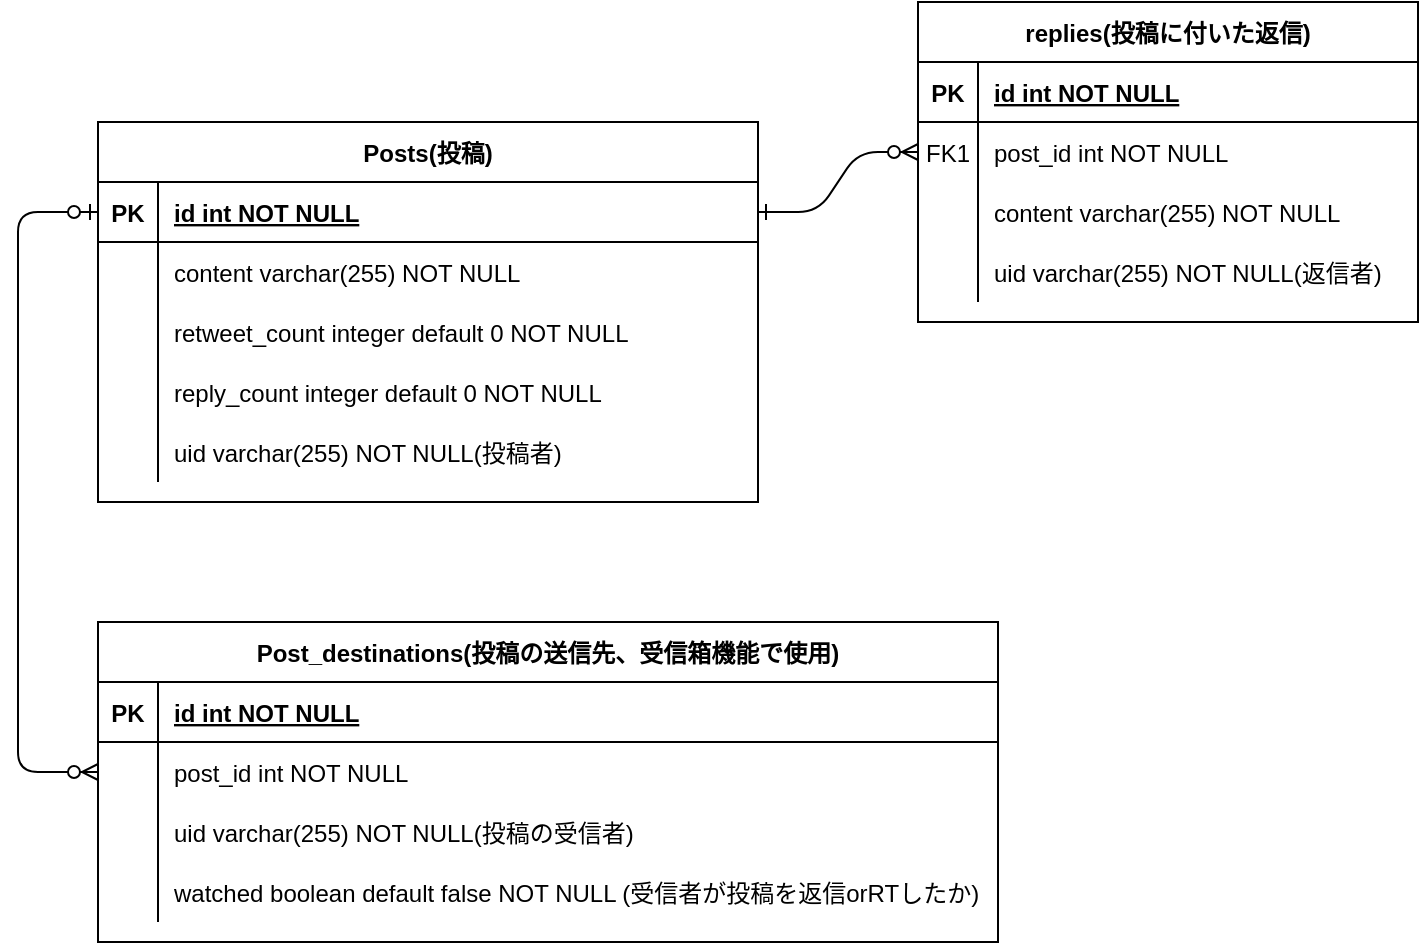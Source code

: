 <mxfile version="14.8.4" type="github">
  <diagram id="R2lEEEUBdFMjLlhIrx00" name="Page-1">
    <mxGraphModel dx="946" dy="614" grid="1" gridSize="10" guides="1" tooltips="1" connect="1" arrows="1" fold="1" page="1" pageScale="1" pageWidth="850" pageHeight="1100" math="0" shadow="0" extFonts="Permanent Marker^https://fonts.googleapis.com/css?family=Permanent+Marker">
      <root>
        <mxCell id="0" />
        <mxCell id="1" parent="0" />
        <mxCell id="C-vyLk0tnHw3VtMMgP7b-1" value="" style="edgeStyle=entityRelationEdgeStyle;endArrow=ERzeroToMany;startArrow=ERone;endFill=1;startFill=0;" parent="1" source="C-vyLk0tnHw3VtMMgP7b-24" target="C-vyLk0tnHw3VtMMgP7b-6" edge="1">
          <mxGeometry width="100" height="100" relative="1" as="geometry">
            <mxPoint x="340" y="720" as="sourcePoint" />
            <mxPoint x="440" y="620" as="targetPoint" />
          </mxGeometry>
        </mxCell>
        <mxCell id="C-vyLk0tnHw3VtMMgP7b-2" value="replies(投稿に付いた返信)" style="shape=table;startSize=30;container=1;collapsible=1;childLayout=tableLayout;fixedRows=1;rowLines=0;fontStyle=1;align=center;resizeLast=1;" parent="1" vertex="1">
          <mxGeometry x="510" y="110" width="250" height="160" as="geometry" />
        </mxCell>
        <mxCell id="C-vyLk0tnHw3VtMMgP7b-3" value="" style="shape=partialRectangle;collapsible=0;dropTarget=0;pointerEvents=0;fillColor=none;points=[[0,0.5],[1,0.5]];portConstraint=eastwest;top=0;left=0;right=0;bottom=1;" parent="C-vyLk0tnHw3VtMMgP7b-2" vertex="1">
          <mxGeometry y="30" width="250" height="30" as="geometry" />
        </mxCell>
        <mxCell id="C-vyLk0tnHw3VtMMgP7b-4" value="PK" style="shape=partialRectangle;overflow=hidden;connectable=0;fillColor=none;top=0;left=0;bottom=0;right=0;fontStyle=1;" parent="C-vyLk0tnHw3VtMMgP7b-3" vertex="1">
          <mxGeometry width="30" height="30" as="geometry" />
        </mxCell>
        <mxCell id="C-vyLk0tnHw3VtMMgP7b-5" value="id int NOT NULL" style="shape=partialRectangle;overflow=hidden;connectable=0;fillColor=none;top=0;left=0;bottom=0;right=0;align=left;spacingLeft=6;fontStyle=5;" parent="C-vyLk0tnHw3VtMMgP7b-3" vertex="1">
          <mxGeometry x="30" width="220" height="30" as="geometry" />
        </mxCell>
        <mxCell id="C-vyLk0tnHw3VtMMgP7b-6" value="" style="shape=partialRectangle;collapsible=0;dropTarget=0;pointerEvents=0;fillColor=none;points=[[0,0.5],[1,0.5]];portConstraint=eastwest;top=0;left=0;right=0;bottom=0;" parent="C-vyLk0tnHw3VtMMgP7b-2" vertex="1">
          <mxGeometry y="60" width="250" height="30" as="geometry" />
        </mxCell>
        <mxCell id="C-vyLk0tnHw3VtMMgP7b-7" value="FK1" style="shape=partialRectangle;overflow=hidden;connectable=0;fillColor=none;top=0;left=0;bottom=0;right=0;" parent="C-vyLk0tnHw3VtMMgP7b-6" vertex="1">
          <mxGeometry width="30" height="30" as="geometry" />
        </mxCell>
        <mxCell id="C-vyLk0tnHw3VtMMgP7b-8" value="post_id int NOT NULL" style="shape=partialRectangle;overflow=hidden;connectable=0;fillColor=none;top=0;left=0;bottom=0;right=0;align=left;spacingLeft=6;" parent="C-vyLk0tnHw3VtMMgP7b-6" vertex="1">
          <mxGeometry x="30" width="220" height="30" as="geometry" />
        </mxCell>
        <mxCell id="C-vyLk0tnHw3VtMMgP7b-9" value="" style="shape=partialRectangle;collapsible=0;dropTarget=0;pointerEvents=0;fillColor=none;points=[[0,0.5],[1,0.5]];portConstraint=eastwest;top=0;left=0;right=0;bottom=0;" parent="C-vyLk0tnHw3VtMMgP7b-2" vertex="1">
          <mxGeometry y="90" width="250" height="30" as="geometry" />
        </mxCell>
        <mxCell id="C-vyLk0tnHw3VtMMgP7b-10" value="" style="shape=partialRectangle;overflow=hidden;connectable=0;fillColor=none;top=0;left=0;bottom=0;right=0;" parent="C-vyLk0tnHw3VtMMgP7b-9" vertex="1">
          <mxGeometry width="30" height="30" as="geometry" />
        </mxCell>
        <mxCell id="C-vyLk0tnHw3VtMMgP7b-11" value="content varchar(255) NOT NULL" style="shape=partialRectangle;overflow=hidden;connectable=0;fillColor=none;top=0;left=0;bottom=0;right=0;align=left;spacingLeft=6;" parent="C-vyLk0tnHw3VtMMgP7b-9" vertex="1">
          <mxGeometry x="30" width="220" height="30" as="geometry" />
        </mxCell>
        <mxCell id="cN6JpvLQtb9BQXOCzVJO-21" style="shape=partialRectangle;collapsible=0;dropTarget=0;pointerEvents=0;fillColor=none;points=[[0,0.5],[1,0.5]];portConstraint=eastwest;top=0;left=0;right=0;bottom=0;" vertex="1" parent="C-vyLk0tnHw3VtMMgP7b-2">
          <mxGeometry y="120" width="250" height="30" as="geometry" />
        </mxCell>
        <mxCell id="cN6JpvLQtb9BQXOCzVJO-22" style="shape=partialRectangle;overflow=hidden;connectable=0;fillColor=none;top=0;left=0;bottom=0;right=0;" vertex="1" parent="cN6JpvLQtb9BQXOCzVJO-21">
          <mxGeometry width="30" height="30" as="geometry" />
        </mxCell>
        <mxCell id="cN6JpvLQtb9BQXOCzVJO-23" value="uid varchar(255) NOT NULL(返信者)" style="shape=partialRectangle;overflow=hidden;connectable=0;fillColor=none;top=0;left=0;bottom=0;right=0;align=left;spacingLeft=6;" vertex="1" parent="cN6JpvLQtb9BQXOCzVJO-21">
          <mxGeometry x="30" width="220" height="30" as="geometry" />
        </mxCell>
        <mxCell id="C-vyLk0tnHw3VtMMgP7b-23" value="Posts(投稿)" style="shape=table;startSize=30;container=1;collapsible=1;childLayout=tableLayout;fixedRows=1;rowLines=0;fontStyle=1;align=center;resizeLast=1;" parent="1" vertex="1">
          <mxGeometry x="100" y="170" width="330" height="190" as="geometry" />
        </mxCell>
        <mxCell id="C-vyLk0tnHw3VtMMgP7b-24" value="" style="shape=partialRectangle;collapsible=0;dropTarget=0;pointerEvents=0;fillColor=none;points=[[0,0.5],[1,0.5]];portConstraint=eastwest;top=0;left=0;right=0;bottom=1;" parent="C-vyLk0tnHw3VtMMgP7b-23" vertex="1">
          <mxGeometry y="30" width="330" height="30" as="geometry" />
        </mxCell>
        <mxCell id="C-vyLk0tnHw3VtMMgP7b-25" value="PK" style="shape=partialRectangle;overflow=hidden;connectable=0;fillColor=none;top=0;left=0;bottom=0;right=0;fontStyle=1;" parent="C-vyLk0tnHw3VtMMgP7b-24" vertex="1">
          <mxGeometry width="30" height="30" as="geometry" />
        </mxCell>
        <mxCell id="C-vyLk0tnHw3VtMMgP7b-26" value="id int NOT NULL" style="shape=partialRectangle;overflow=hidden;connectable=0;fillColor=none;top=0;left=0;bottom=0;right=0;align=left;spacingLeft=6;fontStyle=5;" parent="C-vyLk0tnHw3VtMMgP7b-24" vertex="1">
          <mxGeometry x="30" width="300" height="30" as="geometry" />
        </mxCell>
        <mxCell id="C-vyLk0tnHw3VtMMgP7b-27" value="" style="shape=partialRectangle;collapsible=0;dropTarget=0;pointerEvents=0;fillColor=none;points=[[0,0.5],[1,0.5]];portConstraint=eastwest;top=0;left=0;right=0;bottom=0;" parent="C-vyLk0tnHw3VtMMgP7b-23" vertex="1">
          <mxGeometry y="60" width="330" height="30" as="geometry" />
        </mxCell>
        <mxCell id="C-vyLk0tnHw3VtMMgP7b-28" value="" style="shape=partialRectangle;overflow=hidden;connectable=0;fillColor=none;top=0;left=0;bottom=0;right=0;" parent="C-vyLk0tnHw3VtMMgP7b-27" vertex="1">
          <mxGeometry width="30" height="30" as="geometry" />
        </mxCell>
        <mxCell id="C-vyLk0tnHw3VtMMgP7b-29" value="content varchar(255) NOT NULL" style="shape=partialRectangle;overflow=hidden;connectable=0;fillColor=none;top=0;left=0;bottom=0;right=0;align=left;spacingLeft=6;" parent="C-vyLk0tnHw3VtMMgP7b-27" vertex="1">
          <mxGeometry x="30" width="300" height="30" as="geometry" />
        </mxCell>
        <mxCell id="cN6JpvLQtb9BQXOCzVJO-9" style="shape=partialRectangle;collapsible=0;dropTarget=0;pointerEvents=0;fillColor=none;points=[[0,0.5],[1,0.5]];portConstraint=eastwest;top=0;left=0;right=0;bottom=0;" vertex="1" parent="C-vyLk0tnHw3VtMMgP7b-23">
          <mxGeometry y="90" width="330" height="30" as="geometry" />
        </mxCell>
        <mxCell id="cN6JpvLQtb9BQXOCzVJO-10" style="shape=partialRectangle;overflow=hidden;connectable=0;fillColor=none;top=0;left=0;bottom=0;right=0;" vertex="1" parent="cN6JpvLQtb9BQXOCzVJO-9">
          <mxGeometry width="30" height="30" as="geometry" />
        </mxCell>
        <mxCell id="cN6JpvLQtb9BQXOCzVJO-11" value="retweet_count integer default 0 NOT NULL" style="shape=partialRectangle;overflow=hidden;connectable=0;fillColor=none;top=0;left=0;bottom=0;right=0;align=left;spacingLeft=6;" vertex="1" parent="cN6JpvLQtb9BQXOCzVJO-9">
          <mxGeometry x="30" width="300" height="30" as="geometry" />
        </mxCell>
        <mxCell id="cN6JpvLQtb9BQXOCzVJO-15" style="shape=partialRectangle;collapsible=0;dropTarget=0;pointerEvents=0;fillColor=none;points=[[0,0.5],[1,0.5]];portConstraint=eastwest;top=0;left=0;right=0;bottom=0;" vertex="1" parent="C-vyLk0tnHw3VtMMgP7b-23">
          <mxGeometry y="120" width="330" height="30" as="geometry" />
        </mxCell>
        <mxCell id="cN6JpvLQtb9BQXOCzVJO-16" style="shape=partialRectangle;overflow=hidden;connectable=0;fillColor=none;top=0;left=0;bottom=0;right=0;" vertex="1" parent="cN6JpvLQtb9BQXOCzVJO-15">
          <mxGeometry width="30" height="30" as="geometry" />
        </mxCell>
        <mxCell id="cN6JpvLQtb9BQXOCzVJO-17" value="reply_count integer default 0 NOT NULL" style="shape=partialRectangle;overflow=hidden;connectable=0;fillColor=none;top=0;left=0;bottom=0;right=0;align=left;spacingLeft=6;" vertex="1" parent="cN6JpvLQtb9BQXOCzVJO-15">
          <mxGeometry x="30" width="300" height="30" as="geometry" />
        </mxCell>
        <mxCell id="cN6JpvLQtb9BQXOCzVJO-24" style="shape=partialRectangle;collapsible=0;dropTarget=0;pointerEvents=0;fillColor=none;points=[[0,0.5],[1,0.5]];portConstraint=eastwest;top=0;left=0;right=0;bottom=0;" vertex="1" parent="C-vyLk0tnHw3VtMMgP7b-23">
          <mxGeometry y="150" width="330" height="30" as="geometry" />
        </mxCell>
        <mxCell id="cN6JpvLQtb9BQXOCzVJO-25" style="shape=partialRectangle;overflow=hidden;connectable=0;fillColor=none;top=0;left=0;bottom=0;right=0;" vertex="1" parent="cN6JpvLQtb9BQXOCzVJO-24">
          <mxGeometry width="30" height="30" as="geometry" />
        </mxCell>
        <mxCell id="cN6JpvLQtb9BQXOCzVJO-26" value="uid varchar(255) NOT NULL(投稿者)" style="shape=partialRectangle;overflow=hidden;connectable=0;fillColor=none;top=0;left=0;bottom=0;right=0;align=left;spacingLeft=6;" vertex="1" parent="cN6JpvLQtb9BQXOCzVJO-24">
          <mxGeometry x="30" width="300" height="30" as="geometry" />
        </mxCell>
        <mxCell id="cN6JpvLQtb9BQXOCzVJO-27" value="Post_destinations(投稿の送信先、受信箱機能で使用)" style="shape=table;startSize=30;container=1;collapsible=1;childLayout=tableLayout;fixedRows=1;rowLines=0;fontStyle=1;align=center;resizeLast=1;" vertex="1" parent="1">
          <mxGeometry x="100" y="420" width="450" height="160" as="geometry" />
        </mxCell>
        <mxCell id="cN6JpvLQtb9BQXOCzVJO-28" value="" style="shape=partialRectangle;collapsible=0;dropTarget=0;pointerEvents=0;fillColor=none;top=0;left=0;bottom=1;right=0;points=[[0,0.5],[1,0.5]];portConstraint=eastwest;" vertex="1" parent="cN6JpvLQtb9BQXOCzVJO-27">
          <mxGeometry y="30" width="450" height="30" as="geometry" />
        </mxCell>
        <mxCell id="cN6JpvLQtb9BQXOCzVJO-29" value="PK" style="shape=partialRectangle;connectable=0;fillColor=none;top=0;left=0;bottom=0;right=0;fontStyle=1;overflow=hidden;" vertex="1" parent="cN6JpvLQtb9BQXOCzVJO-28">
          <mxGeometry width="30" height="30" as="geometry" />
        </mxCell>
        <mxCell id="cN6JpvLQtb9BQXOCzVJO-30" value="id int NOT NULL" style="shape=partialRectangle;connectable=0;fillColor=none;top=0;left=0;bottom=0;right=0;align=left;spacingLeft=6;fontStyle=5;overflow=hidden;" vertex="1" parent="cN6JpvLQtb9BQXOCzVJO-28">
          <mxGeometry x="30" width="420" height="30" as="geometry" />
        </mxCell>
        <mxCell id="cN6JpvLQtb9BQXOCzVJO-31" value="" style="shape=partialRectangle;collapsible=0;dropTarget=0;pointerEvents=0;fillColor=none;top=0;left=0;bottom=0;right=0;points=[[0,0.5],[1,0.5]];portConstraint=eastwest;" vertex="1" parent="cN6JpvLQtb9BQXOCzVJO-27">
          <mxGeometry y="60" width="450" height="30" as="geometry" />
        </mxCell>
        <mxCell id="cN6JpvLQtb9BQXOCzVJO-32" value="" style="shape=partialRectangle;connectable=0;fillColor=none;top=0;left=0;bottom=0;right=0;editable=1;overflow=hidden;" vertex="1" parent="cN6JpvLQtb9BQXOCzVJO-31">
          <mxGeometry width="30" height="30" as="geometry" />
        </mxCell>
        <mxCell id="cN6JpvLQtb9BQXOCzVJO-33" value="post_id int NOT NULL" style="shape=partialRectangle;connectable=0;fillColor=none;top=0;left=0;bottom=0;right=0;align=left;spacingLeft=6;overflow=hidden;" vertex="1" parent="cN6JpvLQtb9BQXOCzVJO-31">
          <mxGeometry x="30" width="420" height="30" as="geometry" />
        </mxCell>
        <mxCell id="cN6JpvLQtb9BQXOCzVJO-34" value="" style="shape=partialRectangle;collapsible=0;dropTarget=0;pointerEvents=0;fillColor=none;top=0;left=0;bottom=0;right=0;points=[[0,0.5],[1,0.5]];portConstraint=eastwest;" vertex="1" parent="cN6JpvLQtb9BQXOCzVJO-27">
          <mxGeometry y="90" width="450" height="30" as="geometry" />
        </mxCell>
        <mxCell id="cN6JpvLQtb9BQXOCzVJO-35" value="" style="shape=partialRectangle;connectable=0;fillColor=none;top=0;left=0;bottom=0;right=0;editable=1;overflow=hidden;" vertex="1" parent="cN6JpvLQtb9BQXOCzVJO-34">
          <mxGeometry width="30" height="30" as="geometry" />
        </mxCell>
        <mxCell id="cN6JpvLQtb9BQXOCzVJO-36" value="uid varchar(255) NOT NULL(投稿の受信者)" style="shape=partialRectangle;connectable=0;fillColor=none;top=0;left=0;bottom=0;right=0;align=left;spacingLeft=6;overflow=hidden;" vertex="1" parent="cN6JpvLQtb9BQXOCzVJO-34">
          <mxGeometry x="30" width="420" height="30" as="geometry" />
        </mxCell>
        <mxCell id="cN6JpvLQtb9BQXOCzVJO-43" style="shape=partialRectangle;collapsible=0;dropTarget=0;pointerEvents=0;fillColor=none;top=0;left=0;bottom=0;right=0;points=[[0,0.5],[1,0.5]];portConstraint=eastwest;" vertex="1" parent="cN6JpvLQtb9BQXOCzVJO-27">
          <mxGeometry y="120" width="450" height="30" as="geometry" />
        </mxCell>
        <mxCell id="cN6JpvLQtb9BQXOCzVJO-44" style="shape=partialRectangle;connectable=0;fillColor=none;top=0;left=0;bottom=0;right=0;editable=1;overflow=hidden;" vertex="1" parent="cN6JpvLQtb9BQXOCzVJO-43">
          <mxGeometry width="30" height="30" as="geometry" />
        </mxCell>
        <mxCell id="cN6JpvLQtb9BQXOCzVJO-45" value="watched boolean default false NOT NULL (受信者が投稿を返信orRTしたか)" style="shape=partialRectangle;connectable=0;fillColor=none;top=0;left=0;bottom=0;right=0;align=left;spacingLeft=6;overflow=hidden;" vertex="1" parent="cN6JpvLQtb9BQXOCzVJO-43">
          <mxGeometry x="30" width="420" height="30" as="geometry" />
        </mxCell>
        <mxCell id="cN6JpvLQtb9BQXOCzVJO-41" value="" style="fontSize=12;html=1;endArrow=ERzeroToMany;startArrow=ERzeroToOne;entryX=0;entryY=0.5;entryDx=0;entryDy=0;exitX=0;exitY=0.5;exitDx=0;exitDy=0;edgeStyle=orthogonalEdgeStyle;" edge="1" parent="1" source="C-vyLk0tnHw3VtMMgP7b-24" target="cN6JpvLQtb9BQXOCzVJO-31">
          <mxGeometry width="100" height="100" relative="1" as="geometry">
            <mxPoint x="20" y="190" as="sourcePoint" />
            <mxPoint x="130" y="460" as="targetPoint" />
            <Array as="points">
              <mxPoint x="60" y="215" />
              <mxPoint x="60" y="495" />
            </Array>
          </mxGeometry>
        </mxCell>
      </root>
    </mxGraphModel>
  </diagram>
</mxfile>
